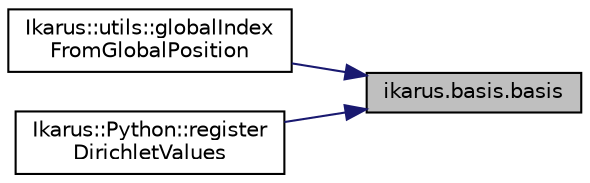 digraph "ikarus.basis.basis"
{
 // LATEX_PDF_SIZE
  edge [fontname="Helvetica",fontsize="10",labelfontname="Helvetica",labelfontsize="10"];
  node [fontname="Helvetica",fontsize="10",shape=record];
  rankdir="RL";
  Node1 [label="ikarus.basis.basis",height=0.2,width=0.4,color="black", fillcolor="grey75", style="filled", fontcolor="black",tooltip=" "];
  Node1 -> Node2 [dir="back",color="midnightblue",fontsize="10",style="solid",fontname="Helvetica"];
  Node2 [label="Ikarus::utils::globalIndex\lFromGlobalPosition",height=0.2,width=0.4,color="black", fillcolor="white", style="filled",URL="$a00355.html#gaa19ed04a701aaa500f7c486addae2d2e",tooltip="A helper function to obtain the global index from the global positions for a Lagrange node."];
  Node1 -> Node3 [dir="back",color="midnightblue",fontsize="10",style="solid",fontname="Helvetica"];
  Node3 [label="Ikarus::Python::register\lDirichletValues",height=0.2,width=0.4,color="black", fillcolor="white", style="filled",URL="$a00352.html#ga39b6df6adfe4858b13ac71f5830f29f6",tooltip="Register Python bindings for a DirichletValues class."];
}
